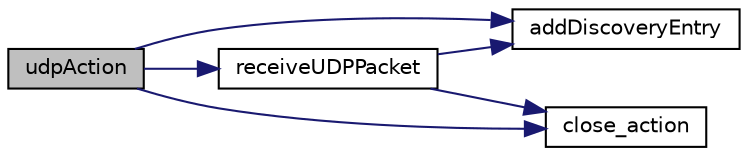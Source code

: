 digraph "udpAction"
{
  edge [fontname="Helvetica",fontsize="10",labelfontname="Helvetica",labelfontsize="10"];
  node [fontname="Helvetica",fontsize="10",shape=record];
  rankdir="LR";
  Node1 [label="udpAction",height=0.2,width=0.4,color="black", fillcolor="grey75", style="filled", fontcolor="black"];
  Node1 -> Node2 [color="midnightblue",fontsize="10",style="solid"];
  Node2 [label="receiveUDPPacket",height=0.2,width=0.4,color="black", fillcolor="white", style="filled",URL="$class_t_c_p_i_p___discoverer_1_1_t_c_p_i_p_discoverer_tool.html#a7fe3e926c7719a4fd90e709f2dda78e2"];
  Node2 -> Node3 [color="midnightblue",fontsize="10",style="solid"];
  Node3 [label="addDiscoveryEntry",height=0.2,width=0.4,color="black", fillcolor="white", style="filled",URL="$class_t_c_p_i_p___discoverer_1_1_t_c_p_i_p_discoverer_tool.html#a96fad9a3cabe168ba7e294839da19143"];
  Node2 -> Node4 [color="midnightblue",fontsize="10",style="solid"];
  Node4 [label="close_action",height=0.2,width=0.4,color="black", fillcolor="white", style="filled",URL="$class_t_c_p_i_p___discoverer_1_1_t_c_p_i_p_discoverer_tool.html#a3fc34c308c8e0c06dd1d0e7b8768a837"];
  Node1 -> Node3 [color="midnightblue",fontsize="10",style="solid"];
  Node1 -> Node4 [color="midnightblue",fontsize="10",style="solid"];
}
